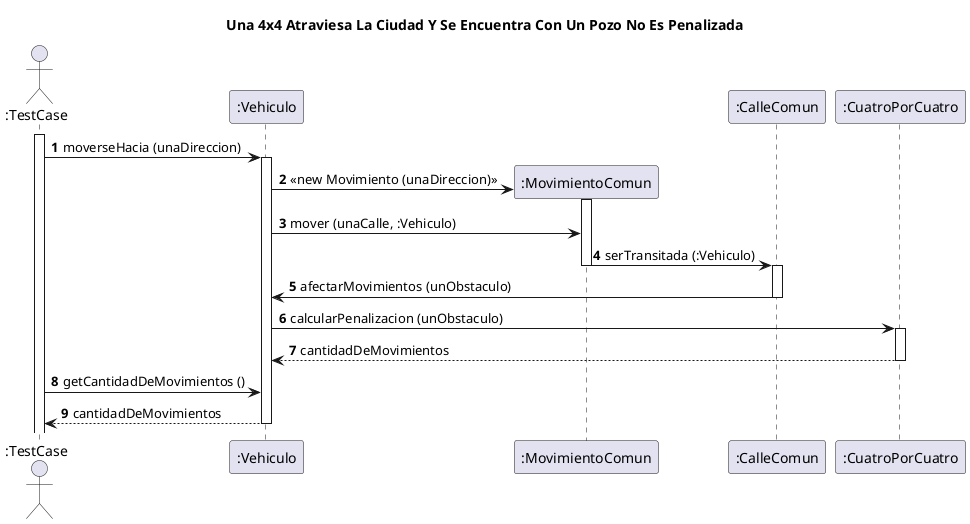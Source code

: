 @startuml
'https://plantuml.com/sequence-diagram
title Una 4x4 Atraviesa La Ciudad Y Se Encuentra Con Un Pozo No Es Penalizada
autonumber
actor ":TestCase"
Activate ":TestCase"
   ":TestCase" -> ":Vehiculo": moverseHacia (unaDireccion)
    Activate ":Vehiculo"
    create ":MovimientoComun"
    ":Vehiculo" -> ":MovimientoComun": <<new Movimiento (unaDireccion) >>
    Activate ":MovimientoComun"
    ":Vehiculo" -> ":MovimientoComun": mover (unaCalle, :Vehiculo)
    ":MovimientoComun" -> ":CalleComun": serTransitada (:Vehiculo)
    Deactivate ":MovimientoComun"
    Activate ":CalleComun"
    ":CalleComun" -> ":Vehiculo": afectarMovimientos (unObstaculo)
    Deactivate ":CalleComun"
    ":Vehiculo" -> ":CuatroPorCuatro": calcularPenalizacion (unObstaculo)
    Activate ":CuatroPorCuatro"
    ":Vehiculo" <-- ":CuatroPorCuatro": cantidadDeMovimientos
    Deactivate ":CuatroPorCuatro"
    ":TestCase"  -> ":Vehiculo": getCantidadDeMovimientos ()
    ":TestCase"  <-- ":Vehiculo": cantidadDeMovimientos
    Deactivate ":Vehiculo"


@enduml
